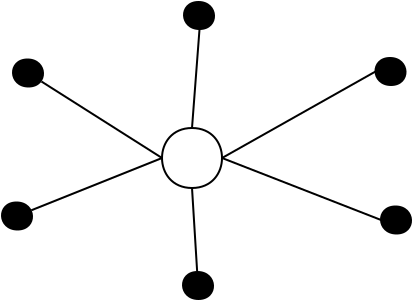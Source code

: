 <?xml version="1.0" encoding="UTF-8"?>
<dia:diagram xmlns:dia="http://www.lysator.liu.se/~alla/dia/">
  <dia:layer name="Фон" visible="true" active="true">
    <dia:object type="Standard - Beziergon" version="0" id="O0">
      <dia:attribute name="obj_pos">
        <dia:point val="24.9,7.5"/>
      </dia:attribute>
      <dia:attribute name="obj_bb">
        <dia:rectangle val="24.125,7.45;25.726,8.9"/>
      </dia:attribute>
      <dia:attribute name="bez_points">
        <dia:point val="24.9,7.5"/>
        <dia:point val="25.9,7.5"/>
        <dia:point val="25.95,8.85"/>
        <dia:point val="24.95,8.85"/>
        <dia:point val="23.95,8.85"/>
        <dia:point val="23.9,7.5"/>
      </dia:attribute>
      <dia:attribute name="corner_types">
        <dia:enum val="0"/>
        <dia:enum val="1"/>
        <dia:enum val="0"/>
      </dia:attribute>
      <dia:attribute name="line_width">
        <dia:real val="0.1"/>
      </dia:attribute>
      <dia:attribute name="inner_color">
        <dia:color val="#000000"/>
      </dia:attribute>
      <dia:attribute name="show_background">
        <dia:boolean val="true"/>
      </dia:attribute>
    </dia:object>
    <dia:object type="Standard - Beziergon" version="0" id="O1">
      <dia:attribute name="obj_pos">
        <dia:point val="6.225,14.725"/>
      </dia:attribute>
      <dia:attribute name="obj_bb">
        <dia:rectangle val="5.45,14.675;7.051,16.125"/>
      </dia:attribute>
      <dia:attribute name="bez_points">
        <dia:point val="6.225,14.725"/>
        <dia:point val="7.225,14.725"/>
        <dia:point val="7.275,16.075"/>
        <dia:point val="6.275,16.075"/>
        <dia:point val="5.275,16.075"/>
        <dia:point val="5.225,14.725"/>
      </dia:attribute>
      <dia:attribute name="corner_types">
        <dia:enum val="0"/>
        <dia:enum val="1"/>
        <dia:enum val="0"/>
      </dia:attribute>
      <dia:attribute name="line_width">
        <dia:real val="0.1"/>
      </dia:attribute>
      <dia:attribute name="inner_color">
        <dia:color val="#000000"/>
      </dia:attribute>
      <dia:attribute name="show_background">
        <dia:boolean val="true"/>
      </dia:attribute>
    </dia:object>
    <dia:object type="Standard - Beziergon" version="0" id="O2">
      <dia:attribute name="obj_pos">
        <dia:point val="15.325,4.7"/>
      </dia:attribute>
      <dia:attribute name="obj_bb">
        <dia:rectangle val="14.55,4.65;16.151,6.1"/>
      </dia:attribute>
      <dia:attribute name="bez_points">
        <dia:point val="15.325,4.7"/>
        <dia:point val="16.326,4.7"/>
        <dia:point val="16.375,6.05"/>
        <dia:point val="15.376,6.05"/>
        <dia:point val="14.376,6.05"/>
        <dia:point val="14.325,4.7"/>
      </dia:attribute>
      <dia:attribute name="corner_types">
        <dia:enum val="0"/>
        <dia:enum val="1"/>
        <dia:enum val="0"/>
      </dia:attribute>
      <dia:attribute name="line_width">
        <dia:real val="0.1"/>
      </dia:attribute>
      <dia:attribute name="inner_color">
        <dia:color val="#000000"/>
      </dia:attribute>
      <dia:attribute name="show_background">
        <dia:boolean val="true"/>
      </dia:attribute>
    </dia:object>
    <dia:object type="Standard - Beziergon" version="0" id="O3">
      <dia:attribute name="obj_pos">
        <dia:point val="6.775,7.575"/>
      </dia:attribute>
      <dia:attribute name="obj_bb">
        <dia:rectangle val="6,7.525;7.601,8.975"/>
      </dia:attribute>
      <dia:attribute name="bez_points">
        <dia:point val="6.775,7.575"/>
        <dia:point val="7.775,7.575"/>
        <dia:point val="7.825,8.925"/>
        <dia:point val="6.825,8.925"/>
        <dia:point val="5.825,8.925"/>
        <dia:point val="5.775,7.575"/>
      </dia:attribute>
      <dia:attribute name="corner_types">
        <dia:enum val="0"/>
        <dia:enum val="1"/>
        <dia:enum val="0"/>
      </dia:attribute>
      <dia:attribute name="line_width">
        <dia:real val="0.1"/>
      </dia:attribute>
      <dia:attribute name="inner_color">
        <dia:color val="#000000"/>
      </dia:attribute>
      <dia:attribute name="show_background">
        <dia:boolean val="true"/>
      </dia:attribute>
    </dia:object>
    <dia:object type="Standard - Beziergon" version="0" id="O4">
      <dia:attribute name="obj_pos">
        <dia:point val="15.275,18.2"/>
      </dia:attribute>
      <dia:attribute name="obj_bb">
        <dia:rectangle val="14.5,18.15;16.101,19.6"/>
      </dia:attribute>
      <dia:attribute name="bez_points">
        <dia:point val="15.275,18.2"/>
        <dia:point val="16.276,18.2"/>
        <dia:point val="16.326,19.55"/>
        <dia:point val="15.325,19.55"/>
        <dia:point val="14.325,19.55"/>
        <dia:point val="14.275,18.2"/>
      </dia:attribute>
      <dia:attribute name="corner_types">
        <dia:enum val="0"/>
        <dia:enum val="1"/>
        <dia:enum val="0"/>
      </dia:attribute>
      <dia:attribute name="line_width">
        <dia:real val="0.1"/>
      </dia:attribute>
      <dia:attribute name="inner_color">
        <dia:color val="#000000"/>
      </dia:attribute>
      <dia:attribute name="show_background">
        <dia:boolean val="true"/>
      </dia:attribute>
    </dia:object>
    <dia:object type="Standard - Beziergon" version="0" id="O5">
      <dia:attribute name="obj_pos">
        <dia:point val="25.175,14.925"/>
      </dia:attribute>
      <dia:attribute name="obj_bb">
        <dia:rectangle val="24.4,14.875;26.001,16.325"/>
      </dia:attribute>
      <dia:attribute name="bez_points">
        <dia:point val="25.175,14.925"/>
        <dia:point val="26.175,14.925"/>
        <dia:point val="26.226,16.275"/>
        <dia:point val="25.226,16.275"/>
        <dia:point val="24.226,16.275"/>
        <dia:point val="24.175,14.925"/>
      </dia:attribute>
      <dia:attribute name="corner_types">
        <dia:enum val="0"/>
        <dia:enum val="1"/>
        <dia:enum val="0"/>
      </dia:attribute>
      <dia:attribute name="line_width">
        <dia:real val="0.1"/>
      </dia:attribute>
      <dia:attribute name="inner_color">
        <dia:color val="#000000"/>
      </dia:attribute>
      <dia:attribute name="show_background">
        <dia:boolean val="true"/>
      </dia:attribute>
    </dia:object>
    <dia:object type="Standard - Beziergon" version="0" id="O6">
      <dia:attribute name="obj_pos">
        <dia:point val="15,11"/>
      </dia:attribute>
      <dia:attribute name="obj_bb">
        <dia:rectangle val="13.45,10.95;16.55,14.05"/>
      </dia:attribute>
      <dia:attribute name="bez_points">
        <dia:point val="15,11"/>
        <dia:point val="17,11"/>
        <dia:point val="17,14"/>
        <dia:point val="15,14"/>
        <dia:point val="13,14"/>
        <dia:point val="13,11"/>
      </dia:attribute>
      <dia:attribute name="corner_types">
        <dia:enum val="155083712"/>
        <dia:enum val="0"/>
        <dia:enum val="0"/>
      </dia:attribute>
      <dia:attribute name="show_background">
        <dia:boolean val="true"/>
      </dia:attribute>
    </dia:object>
    <dia:object type="Standard - Line" version="0" id="O7">
      <dia:attribute name="obj_pos">
        <dia:point val="15,11"/>
      </dia:attribute>
      <dia:attribute name="obj_bb">
        <dia:rectangle val="14.946,5.996;15.429,11.054"/>
      </dia:attribute>
      <dia:attribute name="conn_endpoints">
        <dia:point val="15,11"/>
        <dia:point val="15.376,6.05"/>
      </dia:attribute>
      <dia:attribute name="numcp">
        <dia:int val="1"/>
      </dia:attribute>
      <dia:connections>
        <dia:connection handle="0" to="O6" connection="0"/>
        <dia:connection handle="1" to="O2" connection="2"/>
      </dia:connections>
    </dia:object>
    <dia:object type="Standard - Line" version="0" id="O8">
      <dia:attribute name="obj_pos">
        <dia:point val="15.257,18.17"/>
      </dia:attribute>
      <dia:attribute name="obj_bb">
        <dia:rectangle val="14.947,13.947;15.31,18.223"/>
      </dia:attribute>
      <dia:attribute name="conn_endpoints">
        <dia:point val="15.257,18.17"/>
        <dia:point val="15,14"/>
      </dia:attribute>
      <dia:attribute name="numcp">
        <dia:int val="1"/>
      </dia:attribute>
      <dia:connections>
        <dia:connection handle="0" to="O4" connection="4"/>
        <dia:connection handle="1" to="O6" connection="2"/>
      </dia:connections>
    </dia:object>
    <dia:object type="Standard - Line" version="0" id="O9">
      <dia:attribute name="obj_pos">
        <dia:point val="7.472,8.676"/>
      </dia:attribute>
      <dia:attribute name="obj_bb">
        <dia:rectangle val="7.403,8.607;13.569,12.569"/>
      </dia:attribute>
      <dia:attribute name="conn_endpoints">
        <dia:point val="7.472,8.676"/>
        <dia:point val="13.5,12.5"/>
      </dia:attribute>
      <dia:attribute name="numcp">
        <dia:int val="1"/>
      </dia:attribute>
      <dia:connections>
        <dia:connection handle="0" to="O3" connection="4"/>
        <dia:connection handle="1" to="O6" connection="3"/>
      </dia:connections>
    </dia:object>
    <dia:object type="Standard - Line" version="0" id="O10">
      <dia:attribute name="obj_pos">
        <dia:point val="24.451,15.6"/>
      </dia:attribute>
      <dia:attribute name="obj_bb">
        <dia:rectangle val="16.435,12.435;24.515,15.665"/>
      </dia:attribute>
      <dia:attribute name="conn_endpoints">
        <dia:point val="24.451,15.6"/>
        <dia:point val="16.5,12.5"/>
      </dia:attribute>
      <dia:attribute name="numcp">
        <dia:int val="1"/>
      </dia:attribute>
      <dia:connections>
        <dia:connection handle="0" to="O5" connection="3"/>
        <dia:connection handle="1" to="O6" connection="1"/>
      </dia:connections>
    </dia:object>
    <dia:object type="Standard - Line" version="0" id="O11">
      <dia:attribute name="obj_pos">
        <dia:point val="24.175,8.175"/>
      </dia:attribute>
      <dia:attribute name="obj_bb">
        <dia:rectangle val="16.432,8.107;24.243,12.568"/>
      </dia:attribute>
      <dia:attribute name="conn_endpoints">
        <dia:point val="24.175,8.175"/>
        <dia:point val="16.5,12.5"/>
      </dia:attribute>
      <dia:attribute name="numcp">
        <dia:int val="1"/>
      </dia:attribute>
      <dia:connections>
        <dia:connection handle="0" to="O0" connection="3"/>
        <dia:connection handle="1" to="O6" connection="1"/>
      </dia:connections>
    </dia:object>
    <dia:object type="Standard - Line" version="0" id="O12">
      <dia:attribute name="obj_pos">
        <dia:point val="6.973,15.111"/>
      </dia:attribute>
      <dia:attribute name="obj_bb">
        <dia:rectangle val="6.908,12.435;13.565,15.176"/>
      </dia:attribute>
      <dia:attribute name="conn_endpoints">
        <dia:point val="6.973,15.111"/>
        <dia:point val="13.5,12.5"/>
      </dia:attribute>
      <dia:attribute name="numcp">
        <dia:int val="1"/>
      </dia:attribute>
      <dia:connections>
        <dia:connection handle="0" to="O1" connection="4"/>
        <dia:connection handle="1" to="O6" connection="3"/>
      </dia:connections>
    </dia:object>
  </dia:layer>
</dia:diagram>
